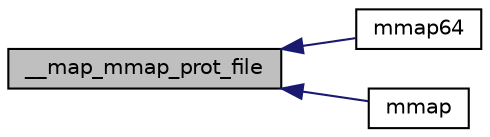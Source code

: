 digraph "__map_mmap_prot_file"
{
  edge [fontname="Helvetica",fontsize="10",labelfontname="Helvetica",labelfontsize="10"];
  node [fontname="Helvetica",fontsize="10",shape=record];
  rankdir="LR";
  Node10 [label="__map_mmap_prot_file",height=0.2,width=0.4,color="black", fillcolor="grey75", style="filled", fontcolor="black"];
  Node10 -> Node11 [dir="back",color="midnightblue",fontsize="10",style="solid",fontname="Helvetica"];
  Node11 [label="mmap64",height=0.2,width=0.4,color="black", fillcolor="white", style="filled",URL="$mman_8cpp.html#a4e52783c663042b2641ecdee813ca148"];
  Node10 -> Node12 [dir="back",color="midnightblue",fontsize="10",style="solid",fontname="Helvetica"];
  Node12 [label="mmap",height=0.2,width=0.4,color="black", fillcolor="white", style="filled",URL="$mman_8cpp.html#a40df37f50690f71a321ceec8fb8f0e46"];
}
